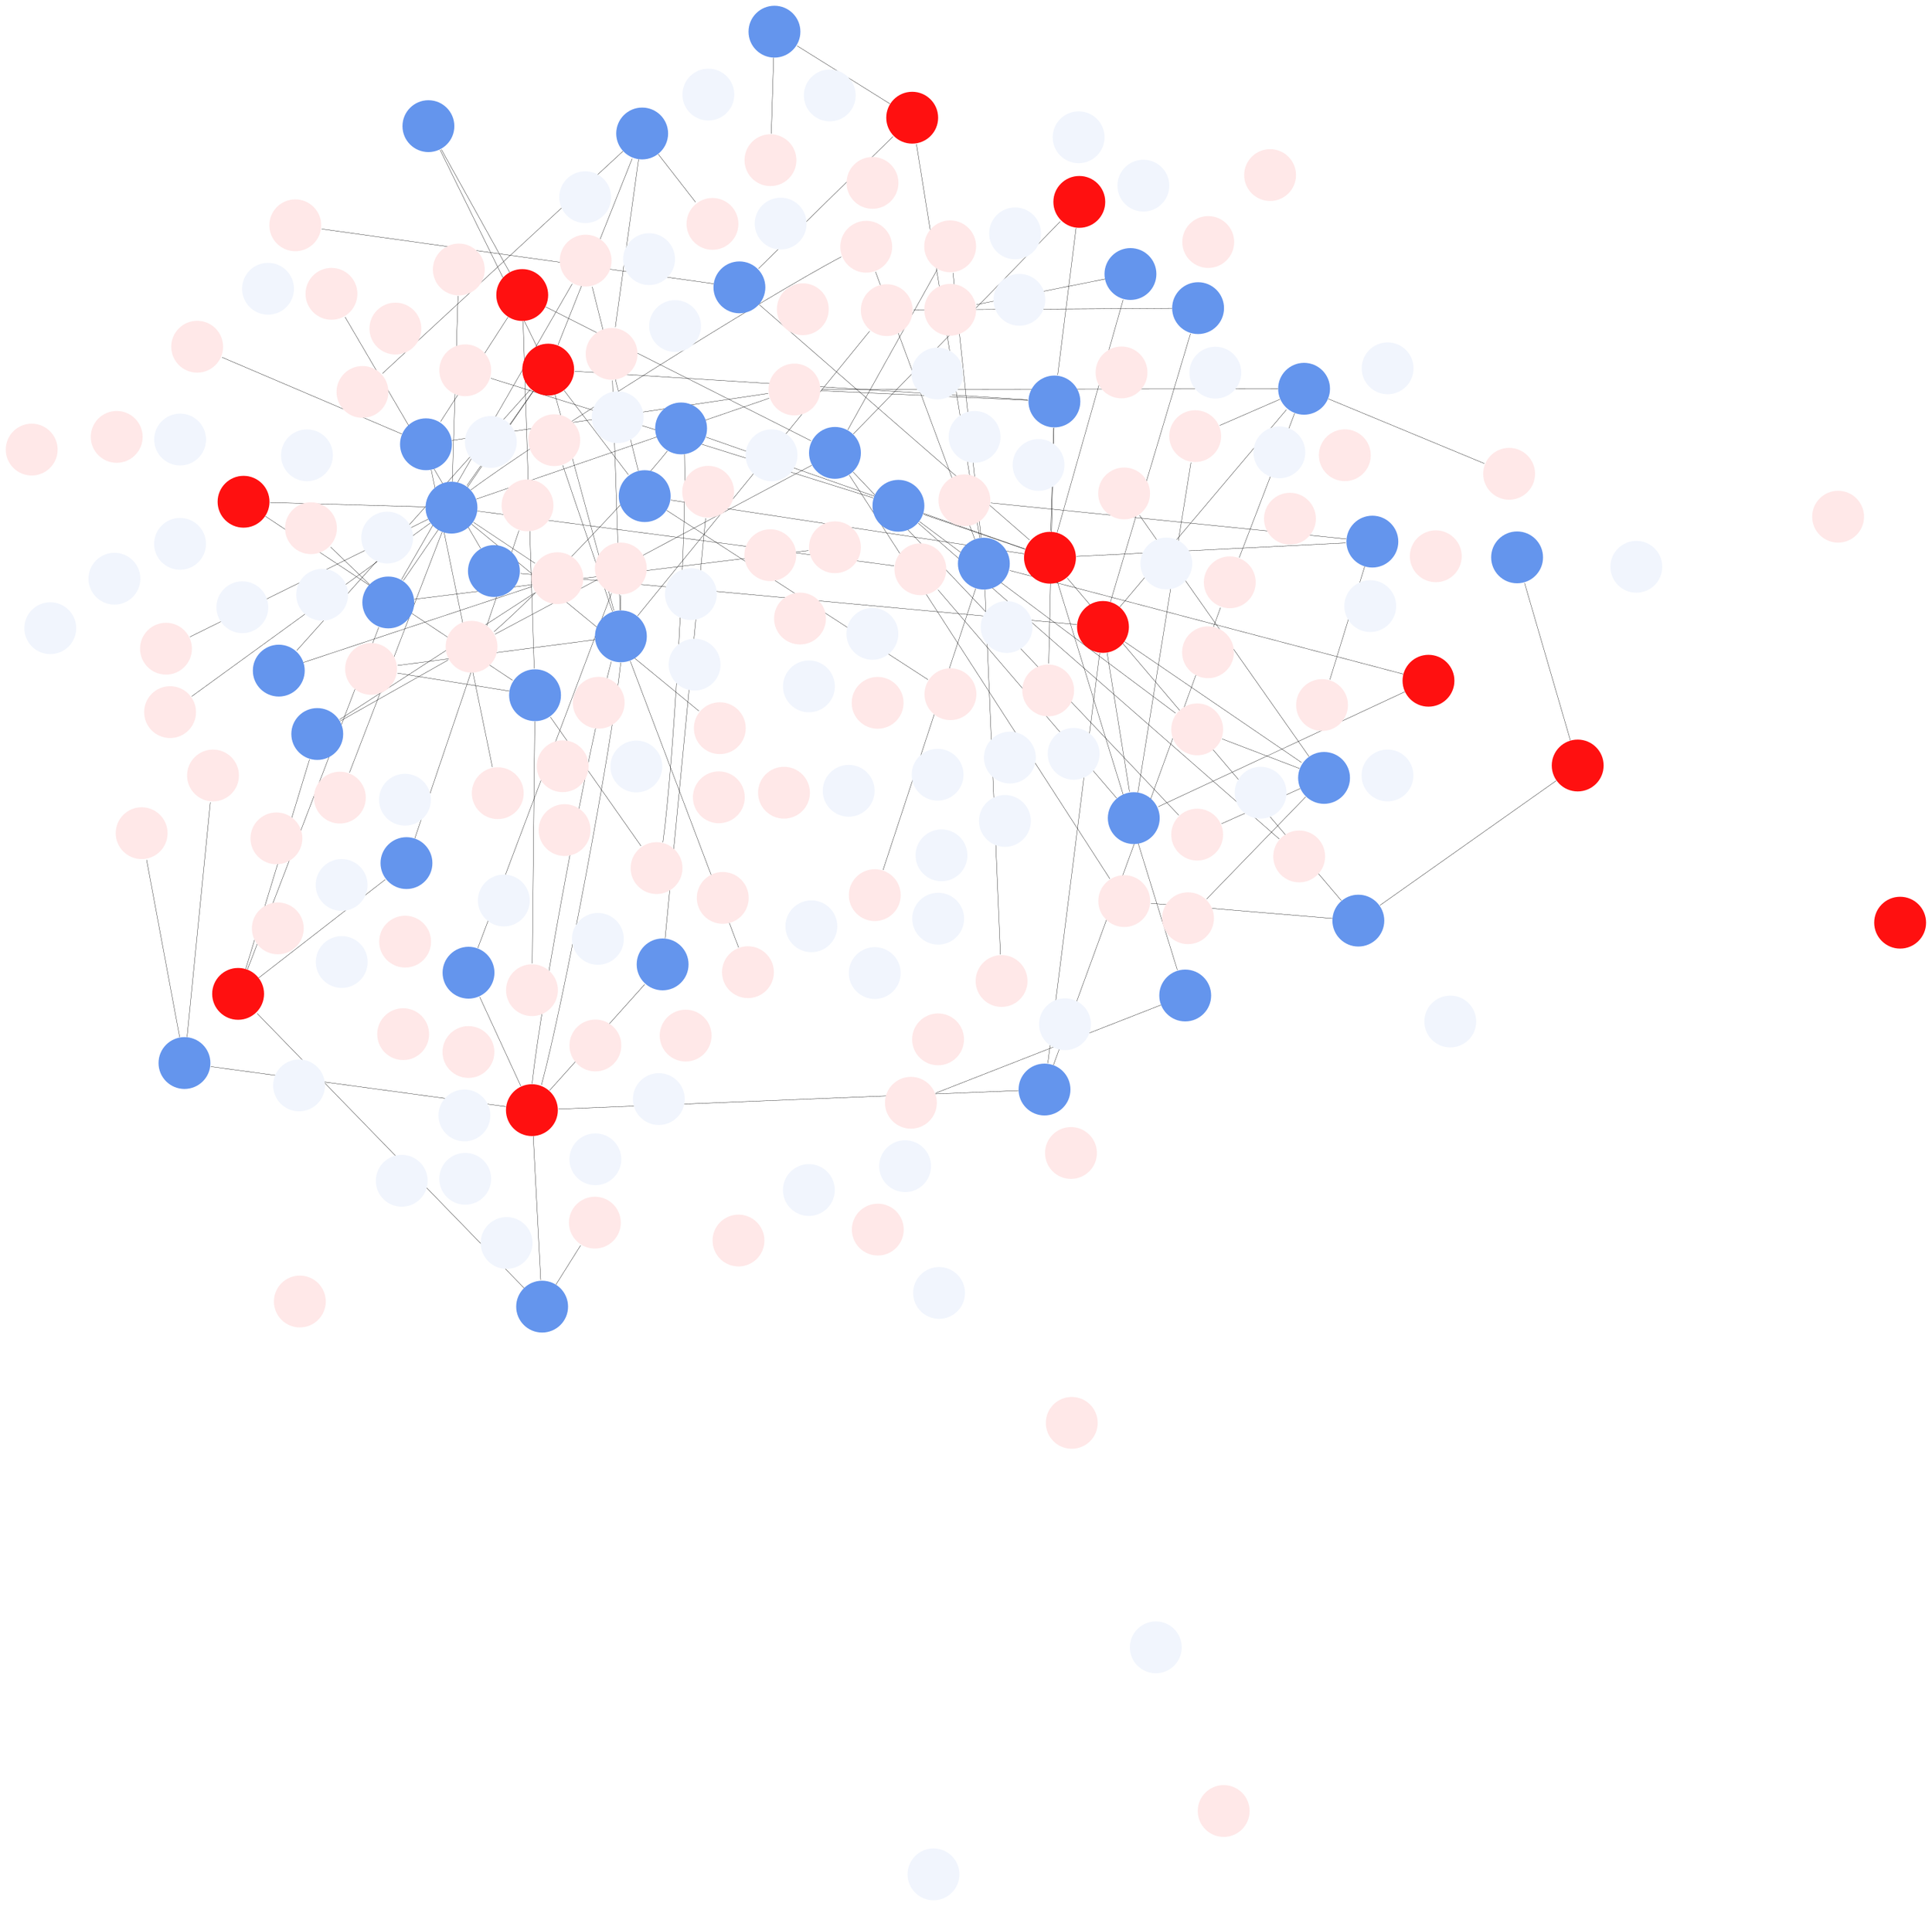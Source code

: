 digraph {
layout="sfdp";
overlap="false";
pack=true;
packmode="array_u";
outputorder="edgesfirst";
    1 [fillcolor="#ffe8e8",
                shape="circle",
                style = "filled",
                penwidth = 0,
                label=""];
    2 [fillcolor="#ffe8e8",
                shape="circle",
                style = "filled",
                penwidth = 0,
                label=""];
    3 [fillcolor="#ff1010",
                shape="circle",
                style = "filled",
                penwidth = 0,
                label=""];
    4 [fillcolor="#ffe8e8",
                shape="circle",
                style = "filled",
                penwidth = 0,
                label=""];
    5 [fillcolor="#ffe8e8",
                shape="circle",
                style = "filled",
                penwidth = 0,
                label=""];
    6 [fillcolor="#ffe8e8",
                shape="circle",
                style = "filled",
                penwidth = 0,
                label=""];
    7 [fillcolor="#ffe8e8",
                shape="circle",
                style = "filled",
                penwidth = 0,
                label=""];
    8 [fillcolor="#ffe8e8",
                shape="circle",
                style = "filled",
                penwidth = 0,
                label=""];
    9 [fillcolor="#ffe8e8",
                shape="circle",
                style = "filled",
                penwidth = 0,
                label=""];
    10 [fillcolor="#ffe8e8",
                shape="circle",
                style = "filled",
                penwidth = 0,
                label=""];
    11 [fillcolor="#ff1010",
                shape="circle",
                style = "filled",
                penwidth = 0,
                label=""];
    12 [fillcolor="#ffe8e8",
                shape="circle",
                style = "filled",
                penwidth = 0,
                label=""];
    13 [fillcolor="#ffe8e8",
                shape="circle",
                style = "filled",
                penwidth = 0,
                label=""];
    14 [fillcolor="#ffe8e8",
                shape="circle",
                style = "filled",
                penwidth = 0,
                label=""];
    15 [fillcolor="#ffe8e8",
                shape="circle",
                style = "filled",
                penwidth = 0,
                label=""];
    16 [fillcolor="#ffe8e8",
                shape="circle",
                style = "filled",
                penwidth = 0,
                label=""];
    17 [fillcolor="#ffe8e8",
                shape="circle",
                style = "filled",
                penwidth = 0,
                label=""];
    18 [fillcolor="#ffe8e8",
                shape="circle",
                style = "filled",
                penwidth = 0,
                label=""];
    19 [fillcolor="#ffe8e8",
                shape="circle",
                style = "filled",
                penwidth = 0,
                label=""];
    20 [fillcolor="#ffe8e8",
                shape="circle",
                style = "filled",
                penwidth = 0,
                label=""];
    21 [fillcolor="#ffe8e8",
                shape="circle",
                style = "filled",
                penwidth = 0,
                label=""];
    22 [fillcolor="#ffe8e8",
                shape="circle",
                style = "filled",
                penwidth = 0,
                label=""];
    23 [fillcolor="#ffe8e8",
                shape="circle",
                style = "filled",
                penwidth = 0,
                label=""];
    24 [fillcolor="#ffe8e8",
                shape="circle",
                style = "filled",
                penwidth = 0,
                label=""];
    25 [fillcolor="#ffe8e8",
                shape="circle",
                style = "filled",
                penwidth = 0,
                label=""];
    26 [fillcolor="#ffe8e8",
                shape="circle",
                style = "filled",
                penwidth = 0,
                label=""];
    27 [fillcolor="#ffe8e8",
                shape="circle",
                style = "filled",
                penwidth = 0,
                label=""];
    28 [fillcolor="#ffe8e8",
                shape="circle",
                style = "filled",
                penwidth = 0,
                label=""];
    29 [fillcolor="#ffe8e8",
                shape="circle",
                style = "filled",
                penwidth = 0,
                label=""];
    30 [fillcolor="#ffe8e8",
                shape="circle",
                style = "filled",
                penwidth = 0,
                label=""];
    31 [fillcolor="#ffe8e8",
                shape="circle",
                style = "filled",
                penwidth = 0,
                label=""];
    32 [fillcolor="#ff1010",
                shape="circle",
                style = "filled",
                penwidth = 0,
                label=""];
    33 [fillcolor="#ffe8e8",
                shape="circle",
                style = "filled",
                penwidth = 0,
                label=""];
    34 [fillcolor="#ffe8e8",
                shape="circle",
                style = "filled",
                penwidth = 0,
                label=""];
    35 [fillcolor="#ffe8e8",
                shape="circle",
                style = "filled",
                penwidth = 0,
                label=""];
    36 [fillcolor="#ffe8e8",
                shape="circle",
                style = "filled",
                penwidth = 0,
                label=""];
    37 [fillcolor="#ffe8e8",
                shape="circle",
                style = "filled",
                penwidth = 0,
                label=""];
    38 [fillcolor="#ffe8e8",
                shape="circle",
                style = "filled",
                penwidth = 0,
                label=""];
    39 [fillcolor="#ffe8e8",
                shape="circle",
                style = "filled",
                penwidth = 0,
                label=""];
    40 [fillcolor="#ffe8e8",
                shape="circle",
                style = "filled",
                penwidth = 0,
                label=""];
    41 [fillcolor="#ffe8e8",
                shape="circle",
                style = "filled",
                penwidth = 0,
                label=""];
    42 [fillcolor="#ffe8e8",
                shape="circle",
                style = "filled",
                penwidth = 0,
                label=""];
    43 [fillcolor="#ffe8e8",
                shape="circle",
                style = "filled",
                penwidth = 0,
                label=""];
    44 [fillcolor="#ffe8e8",
                shape="circle",
                style = "filled",
                penwidth = 0,
                label=""];
    45 [fillcolor="#ffe8e8",
                shape="circle",
                style = "filled",
                penwidth = 0,
                label=""];
    46 [fillcolor="#ffe8e8",
                shape="circle",
                style = "filled",
                penwidth = 0,
                label=""];
    47 [fillcolor="#ff1010",
                shape="circle",
                style = "filled",
                penwidth = 0,
                label=""];
    48 [fillcolor="#ffe8e8",
                shape="circle",
                style = "filled",
                penwidth = 0,
                label=""];
    49 [fillcolor="#ffe8e8",
                shape="circle",
                style = "filled",
                penwidth = 0,
                label=""];
    50 [fillcolor="#ffe8e8",
                shape="circle",
                style = "filled",
                penwidth = 0,
                label=""];
    51 [fillcolor="#ffe8e8",
                shape="circle",
                style = "filled",
                penwidth = 0,
                label=""];
    52 [fillcolor="#ffe8e8",
                shape="circle",
                style = "filled",
                penwidth = 0,
                label=""];
    53 [fillcolor="#ffe8e8",
                shape="circle",
                style = "filled",
                penwidth = 0,
                label=""];
    54 [fillcolor="#ffe8e8",
                shape="circle",
                style = "filled",
                penwidth = 0,
                label=""];
    55 [fillcolor="#ff1010",
                shape="circle",
                style = "filled",
                penwidth = 0,
                label=""];
    56 [fillcolor="#ffe8e8",
                shape="circle",
                style = "filled",
                penwidth = 0,
                label=""];
    57 [fillcolor="#ffe8e8",
                shape="circle",
                style = "filled",
                penwidth = 0,
                label=""];
    58 [fillcolor="#ff1010",
                shape="circle",
                style = "filled",
                penwidth = 0,
                label=""];
    59 [fillcolor="#ffe8e8",
                shape="circle",
                style = "filled",
                penwidth = 0,
                label=""];
    60 [fillcolor="#ffe8e8",
                shape="circle",
                style = "filled",
                penwidth = 0,
                label=""];
    61 [fillcolor="#ff1010",
                shape="circle",
                style = "filled",
                penwidth = 0,
                label=""];
    62 [fillcolor="#ffe8e8",
                shape="circle",
                style = "filled",
                penwidth = 0,
                label=""];
    63 [fillcolor="#ffe8e8",
                shape="circle",
                style = "filled",
                penwidth = 0,
                label=""];
    64 [fillcolor="#ffe8e8",
                shape="circle",
                style = "filled",
                penwidth = 0,
                label=""];
    65 [fillcolor="#ffe8e8",
                shape="circle",
                style = "filled",
                penwidth = 0,
                label=""];
    66 [fillcolor="#ffe8e8",
                shape="circle",
                style = "filled",
                penwidth = 0,
                label=""];
    67 [fillcolor="#ffe8e8",
                shape="circle",
                style = "filled",
                penwidth = 0,
                label=""];
    68 [fillcolor="#ffe8e8",
                shape="circle",
                style = "filled",
                penwidth = 0,
                label=""];
    69 [fillcolor="#ff1010",
                shape="circle",
                style = "filled",
                penwidth = 0,
                label=""];
    70 [fillcolor="#ffe8e8",
                shape="circle",
                style = "filled",
                penwidth = 0,
                label=""];
    71 [fillcolor="#ffe8e8",
                shape="circle",
                style = "filled",
                penwidth = 0,
                label=""];
    72 [fillcolor="#ffe8e8",
                shape="circle",
                style = "filled",
                penwidth = 0,
                label=""];
    73 [fillcolor="#ffe8e8",
                shape="circle",
                style = "filled",
                penwidth = 0,
                label=""];
    74 [fillcolor="#ffe8e8",
                shape="circle",
                style = "filled",
                penwidth = 0,
                label=""];
    75 [fillcolor="#ffe8e8",
                shape="circle",
                style = "filled",
                penwidth = 0,
                label=""];
    76 [fillcolor="#ffe8e8",
                shape="circle",
                style = "filled",
                penwidth = 0,
                label=""];
    77 [fillcolor="#ffe8e8",
                shape="circle",
                style = "filled",
                penwidth = 0,
                label=""];
    78 [fillcolor="#ffe8e8",
                shape="circle",
                style = "filled",
                penwidth = 0,
                label=""];
    79 [fillcolor="#ffe8e8",
                shape="circle",
                style = "filled",
                penwidth = 0,
                label=""];
    80 [fillcolor="#ffe8e8",
                shape="circle",
                style = "filled",
                penwidth = 0,
                label=""];
    81 [fillcolor="#ffe8e8",
                shape="circle",
                style = "filled",
                penwidth = 0,
                label=""];
    82 [fillcolor="#ff1010",
                shape="circle",
                style = "filled",
                penwidth = 0,
                label=""];
    83 [fillcolor="#ffe8e8",
                shape="circle",
                style = "filled",
                penwidth = 0,
                label=""];
    84 [fillcolor="#ff1010",
                shape="circle",
                style = "filled",
                penwidth = 0,
                label=""];
    85 [fillcolor="#ffe8e8",
                shape="circle",
                style = "filled",
                penwidth = 0,
                label=""];
    86 [fillcolor="#ffe8e8",
                shape="circle",
                style = "filled",
                penwidth = 0,
                label=""];
    87 [fillcolor="#ffe8e8",
                shape="circle",
                style = "filled",
                penwidth = 0,
                label=""];
    88 [fillcolor="#ffe8e8",
                shape="circle",
                style = "filled",
                penwidth = 0,
                label=""];
    89 [fillcolor="#ffe8e8",
                shape="circle",
                style = "filled",
                penwidth = 0,
                label=""];
    90 [fillcolor="#ff1010",
                shape="circle",
                style = "filled",
                penwidth = 0,
                label=""];
    91 [fillcolor="#ffe8e8",
                shape="circle",
                style = "filled",
                penwidth = 0,
                label=""];
    92 [fillcolor="#ffe8e8",
                shape="circle",
                style = "filled",
                penwidth = 0,
                label=""];
    93 [fillcolor="#ffe8e8",
                shape="circle",
                style = "filled",
                penwidth = 0,
                label=""];
    94 [fillcolor="#ff1010",
                shape="circle",
                style = "filled",
                penwidth = 0,
                label=""];
    95 [fillcolor="#ffe8e8",
                shape="circle",
                style = "filled",
                penwidth = 0,
                label=""];
    96 [fillcolor="#ffe8e8",
                shape="circle",
                style = "filled",
                penwidth = 0,
                label=""];
    97 [fillcolor="#ffe8e8",
                shape="circle",
                style = "filled",
                penwidth = 0,
                label=""];
    98 [fillcolor="#ffe8e8",
                shape="circle",
                style = "filled",
                penwidth = 0,
                label=""];
    99 [fillcolor="#ffe8e8",
                shape="circle",
                style = "filled",
                penwidth = 0,
                label=""];
    100 [fillcolor="#ffe8e8",
                shape="circle",
                style = "filled",
                penwidth = 0,
                label=""];
    101 [fillcolor="#f1f5fd",
                shape="circle",
                style = "filled",
                penwidth = 0,
                label=""];
    102 [fillcolor="#f1f5fd",
                shape="circle",
                style = "filled",
                penwidth = 0,
                label=""];
    103 [fillcolor="#f1f5fd",
                shape="circle",
                style = "filled",
                penwidth = 0,
                label=""];
    104 [fillcolor="#f1f5fd",
                shape="circle",
                style = "filled",
                penwidth = 0,
                label=""];
    105 [fillcolor="#6495ed",
                shape="circle",
                style = "filled",
                penwidth = 0,
                label=""];
    106 [fillcolor="#f1f5fd",
                shape="circle",
                style = "filled",
                penwidth = 0,
                label=""];
    107 [fillcolor="#f1f5fd",
                shape="circle",
                style = "filled",
                penwidth = 0,
                label=""];
    108 [fillcolor="#6495ed",
                shape="circle",
                style = "filled",
                penwidth = 0,
                label=""];
    109 [fillcolor="#f1f5fd",
                shape="circle",
                style = "filled",
                penwidth = 0,
                label=""];
    110 [fillcolor="#f1f5fd",
                shape="circle",
                style = "filled",
                penwidth = 0,
                label=""];
    111 [fillcolor="#6495ed",
                shape="circle",
                style = "filled",
                penwidth = 0,
                label=""];
    112 [fillcolor="#6495ed",
                shape="circle",
                style = "filled",
                penwidth = 0,
                label=""];
    113 [fillcolor="#f1f5fd",
                shape="circle",
                style = "filled",
                penwidth = 0,
                label=""];
    114 [fillcolor="#f1f5fd",
                shape="circle",
                style = "filled",
                penwidth = 0,
                label=""];
    115 [fillcolor="#f1f5fd",
                shape="circle",
                style = "filled",
                penwidth = 0,
                label=""];
    116 [fillcolor="#f1f5fd",
                shape="circle",
                style = "filled",
                penwidth = 0,
                label=""];
    117 [fillcolor="#f1f5fd",
                shape="circle",
                style = "filled",
                penwidth = 0,
                label=""];
    118 [fillcolor="#6495ed",
                shape="circle",
                style = "filled",
                penwidth = 0,
                label=""];
    119 [fillcolor="#f1f5fd",
                shape="circle",
                style = "filled",
                penwidth = 0,
                label=""];
    120 [fillcolor="#f1f5fd",
                shape="circle",
                style = "filled",
                penwidth = 0,
                label=""];
    121 [fillcolor="#f1f5fd",
                shape="circle",
                style = "filled",
                penwidth = 0,
                label=""];
    122 [fillcolor="#6495ed",
                shape="circle",
                style = "filled",
                penwidth = 0,
                label=""];
    123 [fillcolor="#f1f5fd",
                shape="circle",
                style = "filled",
                penwidth = 0,
                label=""];
    124 [fillcolor="#6495ed",
                shape="circle",
                style = "filled",
                penwidth = 0,
                label=""];
    125 [fillcolor="#f1f5fd",
                shape="circle",
                style = "filled",
                penwidth = 0,
                label=""];
    126 [fillcolor="#f1f5fd",
                shape="circle",
                style = "filled",
                penwidth = 0,
                label=""];
    127 [fillcolor="#f1f5fd",
                shape="circle",
                style = "filled",
                penwidth = 0,
                label=""];
    128 [fillcolor="#f1f5fd",
                shape="circle",
                style = "filled",
                penwidth = 0,
                label=""];
    129 [fillcolor="#6495ed",
                shape="circle",
                style = "filled",
                penwidth = 0,
                label=""];
    130 [fillcolor="#6495ed",
                shape="circle",
                style = "filled",
                penwidth = 0,
                label=""];
    131 [fillcolor="#6495ed",
                shape="circle",
                style = "filled",
                penwidth = 0,
                label=""];
    132 [fillcolor="#f1f5fd",
                shape="circle",
                style = "filled",
                penwidth = 0,
                label=""];
    133 [fillcolor="#f1f5fd",
                shape="circle",
                style = "filled",
                penwidth = 0,
                label=""];
    134 [fillcolor="#f1f5fd",
                shape="circle",
                style = "filled",
                penwidth = 0,
                label=""];
    135 [fillcolor="#f1f5fd",
                shape="circle",
                style = "filled",
                penwidth = 0,
                label=""];
    136 [fillcolor="#f1f5fd",
                shape="circle",
                style = "filled",
                penwidth = 0,
                label=""];
    137 [fillcolor="#f1f5fd",
                shape="circle",
                style = "filled",
                penwidth = 0,
                label=""];
    138 [fillcolor="#f1f5fd",
                shape="circle",
                style = "filled",
                penwidth = 0,
                label=""];
    139 [fillcolor="#f1f5fd",
                shape="circle",
                style = "filled",
                penwidth = 0,
                label=""];
    140 [fillcolor="#f1f5fd",
                shape="circle",
                style = "filled",
                penwidth = 0,
                label=""];
    141 [fillcolor="#6495ed",
                shape="circle",
                style = "filled",
                penwidth = 0,
                label=""];
    142 [fillcolor="#f1f5fd",
                shape="circle",
                style = "filled",
                penwidth = 0,
                label=""];
    143 [fillcolor="#f1f5fd",
                shape="circle",
                style = "filled",
                penwidth = 0,
                label=""];
    144 [fillcolor="#6495ed",
                shape="circle",
                style = "filled",
                penwidth = 0,
                label=""];
    145 [fillcolor="#6495ed",
                shape="circle",
                style = "filled",
                penwidth = 0,
                label=""];
    146 [fillcolor="#f1f5fd",
                shape="circle",
                style = "filled",
                penwidth = 0,
                label=""];
    147 [fillcolor="#6495ed",
                shape="circle",
                style = "filled",
                penwidth = 0,
                label=""];
    148 [fillcolor="#f1f5fd",
                shape="circle",
                style = "filled",
                penwidth = 0,
                label=""];
    149 [fillcolor="#f1f5fd",
                shape="circle",
                style = "filled",
                penwidth = 0,
                label=""];
    150 [fillcolor="#f1f5fd",
                shape="circle",
                style = "filled",
                penwidth = 0,
                label=""];
    151 [fillcolor="#f1f5fd",
                shape="circle",
                style = "filled",
                penwidth = 0,
                label=""];
    152 [fillcolor="#f1f5fd",
                shape="circle",
                style = "filled",
                penwidth = 0,
                label=""];
    153 [fillcolor="#f1f5fd",
                shape="circle",
                style = "filled",
                penwidth = 0,
                label=""];
    154 [fillcolor="#6495ed",
                shape="circle",
                style = "filled",
                penwidth = 0,
                label=""];
    155 [fillcolor="#f1f5fd",
                shape="circle",
                style = "filled",
                penwidth = 0,
                label=""];
    156 [fillcolor="#6495ed",
                shape="circle",
                style = "filled",
                penwidth = 0,
                label=""];
    157 [fillcolor="#6495ed",
                shape="circle",
                style = "filled",
                penwidth = 0,
                label=""];
    158 [fillcolor="#6495ed",
                shape="circle",
                style = "filled",
                penwidth = 0,
                label=""];
    159 [fillcolor="#f1f5fd",
                shape="circle",
                style = "filled",
                penwidth = 0,
                label=""];
    160 [fillcolor="#f1f5fd",
                shape="circle",
                style = "filled",
                penwidth = 0,
                label=""];
    161 [fillcolor="#6495ed",
                shape="circle",
                style = "filled",
                penwidth = 0,
                label=""];
    162 [fillcolor="#f1f5fd",
                shape="circle",
                style = "filled",
                penwidth = 0,
                label=""];
    163 [fillcolor="#f1f5fd",
                shape="circle",
                style = "filled",
                penwidth = 0,
                label=""];
    164 [fillcolor="#6495ed",
                shape="circle",
                style = "filled",
                penwidth = 0,
                label=""];
    165 [fillcolor="#6495ed",
                shape="circle",
                style = "filled",
                penwidth = 0,
                label=""];
    166 [fillcolor="#6495ed",
                shape="circle",
                style = "filled",
                penwidth = 0,
                label=""];
    167 [fillcolor="#6495ed",
                shape="circle",
                style = "filled",
                penwidth = 0,
                label=""];
    168 [fillcolor="#6495ed",
                shape="circle",
                style = "filled",
                penwidth = 0,
                label=""];
    169 [fillcolor="#6495ed",
                shape="circle",
                style = "filled",
                penwidth = 0,
                label=""];
    170 [fillcolor="#6495ed",
                shape="circle",
                style = "filled",
                penwidth = 0,
                label=""];
    171 [fillcolor="#f1f5fd",
                shape="circle",
                style = "filled",
                penwidth = 0,
                label=""];
    172 [fillcolor="#6495ed",
                shape="circle",
                style = "filled",
                penwidth = 0,
                label=""];
    173 [fillcolor="#f1f5fd",
                shape="circle",
                style = "filled",
                penwidth = 0,
                label=""];
    174 [fillcolor="#f1f5fd",
                shape="circle",
                style = "filled",
                penwidth = 0,
                label=""];
    175 [fillcolor="#6495ed",
                shape="circle",
                style = "filled",
                penwidth = 0,
                label=""];
    176 [fillcolor="#6495ed",
                shape="circle",
                style = "filled",
                penwidth = 0,
                label=""];
    177 [fillcolor="#6495ed",
                shape="circle",
                style = "filled",
                penwidth = 0,
                label=""];
    178 [fillcolor="#f1f5fd",
                shape="circle",
                style = "filled",
                penwidth = 0,
                label=""];
    179 [fillcolor="#f1f5fd",
                shape="circle",
                style = "filled",
                penwidth = 0,
                label=""];
    180 [fillcolor="#6495ed",
                shape="circle",
                style = "filled",
                penwidth = 0,
                label=""];
    181 [fillcolor="#f1f5fd",
                shape="circle",
                style = "filled",
                penwidth = 0,
                label=""];
    182 [fillcolor="#f1f5fd",
                shape="circle",
                style = "filled",
                penwidth = 0,
                label=""];
    183 [fillcolor="#f1f5fd",
                shape="circle",
                style = "filled",
                penwidth = 0,
                label=""];
    184 [fillcolor="#f1f5fd",
                shape="circle",
                style = "filled",
                penwidth = 0,
                label=""];
    185 [fillcolor="#f1f5fd",
                shape="circle",
                style = "filled",
                penwidth = 0,
                label=""];
    186 [fillcolor="#f1f5fd",
                shape="circle",
                style = "filled",
                penwidth = 0,
                label=""];
    187 [fillcolor="#f1f5fd",
                shape="circle",
                style = "filled",
                penwidth = 0,
                label=""];
    188 [fillcolor="#f1f5fd",
                shape="circle",
                style = "filled",
                penwidth = 0,
                label=""];
    189 [fillcolor="#f1f5fd",
                shape="circle",
                style = "filled",
                penwidth = 0,
                label=""];
    190 [fillcolor="#f1f5fd",
                shape="circle",
                style = "filled",
                penwidth = 0,
                label=""];
    191 [fillcolor="#f1f5fd",
                shape="circle",
                style = "filled",
                penwidth = 0,
                label=""];
    192 [fillcolor="#f1f5fd",
                shape="circle",
                style = "filled",
                penwidth = 0,
                label=""];
    193 [fillcolor="#f1f5fd",
                shape="circle",
                style = "filled",
                penwidth = 0,
                label=""];
    194 [fillcolor="#f1f5fd",
                shape="circle",
                style = "filled",
                penwidth = 0,
                label=""];
    195 [fillcolor="#6495ed",
                shape="circle",
                style = "filled",
                penwidth = 0,
                label=""];
    196 [fillcolor="#f1f5fd",
                shape="circle",
                style = "filled",
                penwidth = 0,
                label=""];
    197 [fillcolor="#f1f5fd",
                shape="circle",
                style = "filled",
                penwidth = 0,
                label=""];
    198 [fillcolor="#f1f5fd",
                shape="circle",
                style = "filled",
                penwidth = 0,
                label=""];
    199 [fillcolor="#f1f5fd",
                shape="circle",
                style = "filled",
                penwidth = 0,
                label=""];
    200 [fillcolor="#6495ed",
                shape="circle",
                style = "filled",
                penwidth = 0,
                label=""];
    1 -> 113 [penwidth = 0, arrowsize=0];
    1 -> 115 [penwidth = 0, arrowsize=0];
    1 -> 117 [penwidth = 0, arrowsize=0];
    1 -> 150 [penwidth = 0, arrowsize=0];
    2 -> 198 [penwidth = 0, arrowsize=0];
    3 -> 108 [penwidth = 0.2, arrowsize=0];
    3 -> 111 [penwidth = 0.2, arrowsize=0];
    3 -> 165 [penwidth = 0.2, arrowsize=0];
    3 -> 168 [penwidth = 0.2, arrowsize=0];
    3 -> 176 [penwidth = 0.2, arrowsize=0];
    3 -> 177 [penwidth = 0.2, arrowsize=0];
    4 -> 117 [penwidth = 0, arrowsize=0];
    4 -> 143 [penwidth = 0, arrowsize=0];
    4 -> 158 [penwidth = 0, arrowsize=0];
    4 -> 194 [penwidth = 0, arrowsize=0];
    5 -> 127 [penwidth = 0, arrowsize=0];
    5 -> 148 [penwidth = 0, arrowsize=0];
    5 -> 153 [penwidth = 0, arrowsize=0];
    6 -> 138 [penwidth = 0, arrowsize=0];
    7 -> 112 [penwidth = 0, arrowsize=0];
    7 -> 113 [penwidth = 0, arrowsize=0];
    7 -> 130 [penwidth = 0, arrowsize=0];
    8 -> 117 [penwidth = 0, arrowsize=0];
    8 -> 164 [penwidth = 0, arrowsize=0];
    9 -> 111 [penwidth = 0, arrowsize=0];
    9 -> 175 [penwidth = 0, arrowsize=0];
    9 -> 182 [penwidth = 0, arrowsize=0];
    10 -> 118 [penwidth = 0, arrowsize=0];
    10 -> 120 [penwidth = 0, arrowsize=0];
    10 -> 143 [penwidth = 0, arrowsize=0];
    10 -> 165 [penwidth = 0, arrowsize=0];
    10 -> 187 [penwidth = 0, arrowsize=0];
    11 -> 105 [penwidth = 0.2, arrowsize=0];
    11 -> 124 [penwidth = 0.2, arrowsize=0];
    11 -> 130 [penwidth = 0.2, arrowsize=0];
    11 -> 157 [penwidth = 0.2, arrowsize=0];
    11 -> 161 [penwidth = 0.2, arrowsize=0];
    11 -> 167 [penwidth = 0.2, arrowsize=0];
    11 -> 170 [penwidth = 0.2, arrowsize=0];
    11 -> 195 [penwidth = 0.2, arrowsize=0];
    15 -> 165 [penwidth = 0, arrowsize=0];
    17 -> 142 [penwidth = 0, arrowsize=0];
    19 -> 116 [penwidth = 0, arrowsize=0];
    19 -> 180 [penwidth = 0, arrowsize=0];
    20 -> 128 [penwidth = 0, arrowsize=0];
    20 -> 160 [penwidth = 0, arrowsize=0];
    20 -> 180 [penwidth = 0, arrowsize=0];
    21 -> 117 [penwidth = 0, arrowsize=0];
    22 -> 117 [penwidth = 0, arrowsize=0];
    22 -> 148 [penwidth = 0, arrowsize=0];
    23 -> 143 [penwidth = 0, arrowsize=0];
    23 -> 150 [penwidth = 0, arrowsize=0];
    24 -> 126 [penwidth = 0, arrowsize=0];
    24 -> 127 [penwidth = 0, arrowsize=0];
    25 -> 130 [penwidth = 0, arrowsize=0];
    25 -> 184 [penwidth = 0, arrowsize=0];
    25 -> 187 [penwidth = 0, arrowsize=0];
    26 -> 113 [penwidth = 0, arrowsize=0];
    26 -> 173 [penwidth = 0, arrowsize=0];
    27 -> 150 [penwidth = 0, arrowsize=0];
    29 -> 118 [penwidth = 0, arrowsize=0];
    29 -> 125 [penwidth = 0, arrowsize=0];
    29 -> 149 [penwidth = 0, arrowsize=0];
    29 -> 179 [penwidth = 0, arrowsize=0];
    29 -> 188 [penwidth = 0, arrowsize=0];
    29 -> 190 [penwidth = 0, arrowsize=0];
    29 -> 193 [penwidth = 0, arrowsize=0];
    30 -> 133 [penwidth = 0, arrowsize=0];
    30 -> 136 [penwidth = 0, arrowsize=0];
    30 -> 173 [penwidth = 0, arrowsize=0];
    31 -> 104 [penwidth = 0, arrowsize=0];
    31 -> 106 [penwidth = 0, arrowsize=0];
    31 -> 109 [penwidth = 0, arrowsize=0];
    31 -> 149 [penwidth = 0, arrowsize=0];
    31 -> 160 [penwidth = 0, arrowsize=0];
    31 -> 179 [penwidth = 0, arrowsize=0];
    31 -> 190 [penwidth = 0, arrowsize=0];
    32 -> 111 [penwidth = 0.2, arrowsize=0];
    32 -> 158 [penwidth = 0.2, arrowsize=0];
    33 -> 105 [penwidth = 0, arrowsize=0];
    33 -> 157 [penwidth = 0, arrowsize=0];
    33 -> 186 [penwidth = 0, arrowsize=0];
    34 -> 102 [penwidth = 0, arrowsize=0];
    34 -> 142 [penwidth = 0, arrowsize=0];
    34 -> 152 [penwidth = 0, arrowsize=0];
    35 -> 103 [penwidth = 0, arrowsize=0];
    35 -> 147 [penwidth = 0, arrowsize=0];
    37 -> 143 [penwidth = 0, arrowsize=0];
    37 -> 193 [penwidth = 0, arrowsize=0];
    38 -> 104 [penwidth = 0, arrowsize=0];
    38 -> 145 [penwidth = 0, arrowsize=0];
    38 -> 167 [penwidth = 0, arrowsize=0];
    41 -> 112 [penwidth = 0, arrowsize=0];
    41 -> 129 [penwidth = 0, arrowsize=0];
    41 -> 163 [penwidth = 0, arrowsize=0];
    41 -> 179 [penwidth = 0, arrowsize=0];
    41 -> 180 [penwidth = 0, arrowsize=0];
    42 -> 102 [penwidth = 0, arrowsize=0];
    43 -> 123 [penwidth = 0, arrowsize=0];
    43 -> 130 [penwidth = 0, arrowsize=0];
    43 -> 135 [penwidth = 0, arrowsize=0];
    43 -> 160 [penwidth = 0, arrowsize=0];
    45 -> 112 [penwidth = 0, arrowsize=0];
    45 -> 128 [penwidth = 0, arrowsize=0];
    45 -> 141 [penwidth = 0, arrowsize=0];
    45 -> 153 [penwidth = 0, arrowsize=0];
    45 -> 157 [penwidth = 0, arrowsize=0];
    46 -> 102 [penwidth = 0, arrowsize=0];
    46 -> 103 [penwidth = 0, arrowsize=0];
    46 -> 140 [penwidth = 0, arrowsize=0];
    46 -> 148 [penwidth = 0, arrowsize=0];
    46 -> 156 [penwidth = 0, arrowsize=0];
    46 -> 176 [penwidth = 0, arrowsize=0];
    47 -> 164 [penwidth = 0.2, arrowsize=0];
    47 -> 166 [penwidth = 0.2, arrowsize=0];
    48 -> 104 [penwidth = 0, arrowsize=0];
    48 -> 120 [penwidth = 0, arrowsize=0];
    48 -> 131 [penwidth = 0, arrowsize=0];
    49 -> 169 [penwidth = 0, arrowsize=0];
    50 -> 113 [penwidth = 0, arrowsize=0];
    50 -> 114 [penwidth = 0, arrowsize=0];
    50 -> 120 [penwidth = 0, arrowsize=0];
    50 -> 128 [penwidth = 0, arrowsize=0];
    50 -> 130 [penwidth = 0, arrowsize=0];
    50 -> 140 [penwidth = 0, arrowsize=0];
    50 -> 143 [penwidth = 0, arrowsize=0];
    50 -> 200 [penwidth = 0, arrowsize=0];
    51 -> 127 [penwidth = 0, arrowsize=0];
    51 -> 176 [penwidth = 0, arrowsize=0];
    51 -> 182 [penwidth = 0, arrowsize=0];
    52 -> 118 [penwidth = 0, arrowsize=0];
    53 -> 111 [penwidth = 0, arrowsize=0];
    53 -> 145 [penwidth = 0, arrowsize=0];
    54 -> 164 [penwidth = 0, arrowsize=0];
    55 -> 145 [penwidth = 0.2, arrowsize=0];
    56 -> 105 [penwidth = 0, arrowsize=0];
    56 -> 148 [penwidth = 0, arrowsize=0];
    56 -> 188 [penwidth = 0, arrowsize=0];
    57 -> 123 [penwidth = 0, arrowsize=0];
    57 -> 196 [penwidth = 0, arrowsize=0];
    58 -> 118 [penwidth = 0.2, arrowsize=0];
    58 -> 122 [penwidth = 0.2, arrowsize=0];
    58 -> 130 [penwidth = 0.2, arrowsize=0];
    58 -> 131 [penwidth = 0.2, arrowsize=0];
    58 -> 144 [penwidth = 0.2, arrowsize=0];
    58 -> 154 [penwidth = 0.2, arrowsize=0];
    59 -> 107 [penwidth = 0, arrowsize=0];
    59 -> 109 [penwidth = 0, arrowsize=0];
    59 -> 125 [penwidth = 0, arrowsize=0];
    59 -> 132 [penwidth = 0, arrowsize=0];
    59 -> 144 [penwidth = 0, arrowsize=0];
    59 -> 184 [penwidth = 0, arrowsize=0];
    60 -> 105 [penwidth = 0, arrowsize=0];
    60 -> 137 [penwidth = 0, arrowsize=0];
    60 -> 149 [penwidth = 0, arrowsize=0];
    61 -> 141 [penwidth = 0.2, arrowsize=0];
    61 -> 145 [penwidth = 0.2, arrowsize=0];
    61 -> 161 [penwidth = 0.2, arrowsize=0];
    61 -> 169 [penwidth = 0.2, arrowsize=0];
    62 -> 129 [penwidth = 0, arrowsize=0];
    62 -> 195 [penwidth = 0, arrowsize=0];
    63 -> 140 [penwidth = 0, arrowsize=0];
    63 -> 196 [penwidth = 0, arrowsize=0];
    64 -> 113 [penwidth = 0, arrowsize=0];
    64 -> 162 [penwidth = 0, arrowsize=0];
    64 -> 192 [penwidth = 0, arrowsize=0];
    66 -> 109 [penwidth = 0, arrowsize=0];
    66 -> 143 [penwidth = 0, arrowsize=0];
    66 -> 147 [penwidth = 0, arrowsize=0];
    67 -> 113 [penwidth = 0, arrowsize=0];
    67 -> 135 [penwidth = 0, arrowsize=0];
    67 -> 141 [penwidth = 0, arrowsize=0];
    67 -> 158 [penwidth = 0, arrowsize=0];
    68 -> 118 [penwidth = 0, arrowsize=0];
    68 -> 143 [penwidth = 0, arrowsize=0];
    68 -> 182 [penwidth = 0, arrowsize=0];
    68 -> 193 [penwidth = 0, arrowsize=0];
    69 -> 129 [penwidth = 0.2, arrowsize=0];
    69 -> 147 [penwidth = 0.2, arrowsize=0];
    69 -> 167 [penwidth = 0.2, arrowsize=0];
    69 -> 172 [penwidth = 0.2, arrowsize=0];
    69 -> 175 [penwidth = 0.2, arrowsize=0];
    70 -> 164 [penwidth = 0, arrowsize=0];
    71 -> 102 [penwidth = 0, arrowsize=0];
    71 -> 117 [penwidth = 0, arrowsize=0];
    71 -> 171 [penwidth = 0, arrowsize=0];
    71 -> 194 [penwidth = 0, arrowsize=0];
    72 -> 112 [penwidth = 0, arrowsize=0];
    72 -> 149 [penwidth = 0, arrowsize=0];
    72 -> 166 [penwidth = 0, arrowsize=0];
    73 -> 148 [penwidth = 0, arrowsize=0];
    74 -> 147 [penwidth = 0, arrowsize=0];
    74 -> 180 [penwidth = 0, arrowsize=0];
    74 -> 182 [penwidth = 0, arrowsize=0];
    74 -> 195 [penwidth = 0, arrowsize=0];
    75 -> 112 [penwidth = 0, arrowsize=0];
    75 -> 118 [penwidth = 0, arrowsize=0];
    76 -> 121 [penwidth = 0, arrowsize=0];
    76 -> 176 [penwidth = 0, arrowsize=0];
    77 -> 103 [penwidth = 0, arrowsize=0];
    77 -> 176 [penwidth = 0, arrowsize=0];
    79 -> 118 [penwidth = 0, arrowsize=0];
    79 -> 121 [penwidth = 0, arrowsize=0];
    79 -> 129 [penwidth = 0, arrowsize=0];
    80 -> 170 [penwidth = 0, arrowsize=0];
    81 -> 119 [penwidth = 0, arrowsize=0];
    81 -> 152 [penwidth = 0, arrowsize=0];
    82 -> 170 [penwidth = 0.2, arrowsize=0];
    83 -> 123 [penwidth = 0, arrowsize=0];
    85 -> 134 [penwidth = 0, arrowsize=0];
    85 -> 143 [penwidth = 0, arrowsize=0];
    85 -> 187 [penwidth = 0, arrowsize=0];
    85 -> 190 [penwidth = 0, arrowsize=0];
    86 -> 112 [penwidth = 0, arrowsize=0];
    86 -> 117 [penwidth = 0, arrowsize=0];
    87 -> 108 [penwidth = 0, arrowsize=0];
    87 -> 117 [penwidth = 0, arrowsize=0];
    87 -> 149 [penwidth = 0, arrowsize=0];
    87 -> 154 [penwidth = 0, arrowsize=0];
    87 -> 160 [penwidth = 0, arrowsize=0];
    87 -> 171 [penwidth = 0, arrowsize=0];
    87 -> 190 [penwidth = 0, arrowsize=0];
    88 -> 121 [penwidth = 0, arrowsize=0];
    88 -> 132 [penwidth = 0, arrowsize=0];
    88 -> 134 [penwidth = 0, arrowsize=0];
    88 -> 147 [penwidth = 0, arrowsize=0];
    88 -> 169 [penwidth = 0, arrowsize=0];
    88 -> 181 [penwidth = 0, arrowsize=0];
    89 -> 129 [penwidth = 0, arrowsize=0];
    89 -> 187 [penwidth = 0, arrowsize=0];
    89 -> 200 [penwidth = 0, arrowsize=0];
    90 -> 124 [penwidth = 0.2, arrowsize=0];
    90 -> 180 [penwidth = 0.2, arrowsize=0];
    90 -> 200 [penwidth = 0.2, arrowsize=0];
    91 -> 102 [penwidth = 0, arrowsize=0];
    91 -> 170 [penwidth = 0, arrowsize=0];
    92 -> 118 [penwidth = 0, arrowsize=0];
    92 -> 122 [penwidth = 0, arrowsize=0];
    92 -> 131 [penwidth = 0, arrowsize=0];
    92 -> 157 [penwidth = 0, arrowsize=0];
    93 -> 170 [penwidth = 0, arrowsize=0];
    94 -> 112 [penwidth = 0.2, arrowsize=0];
    94 -> 156 [penwidth = 0.2, arrowsize=0];
    95 -> 176 [penwidth = 0, arrowsize=0];
    95 -> 185 [penwidth = 0, arrowsize=0];
    95 -> 190 [penwidth = 0, arrowsize=0];
    96 -> 185 [penwidth = 0, arrowsize=0];
    96 -> 188 [penwidth = 0, arrowsize=0];
    97 -> 162 [penwidth = 0, arrowsize=0];
    98 -> 152 [penwidth = 0, arrowsize=0];
    98 -> 186 [penwidth = 0, arrowsize=0];
    98 -> 193 [penwidth = 0, arrowsize=0];
    98 -> 194 [penwidth = 0, arrowsize=0];
    100 -> 127 [penwidth = 0, arrowsize=0];
    100 -> 129 [penwidth = 0, arrowsize=0];
    100 -> 180 [penwidth = 0, arrowsize=0];
    101 -> 1 [penwidth = 0, arrowsize=0];
    101 -> 26 [penwidth = 0, arrowsize=0];
    101 -> 66 [penwidth = 0, arrowsize=0];
    101 -> 83 [penwidth = 0, arrowsize=0];
    103 -> 12 [penwidth = 0, arrowsize=0];
    103 -> 17 [penwidth = 0, arrowsize=0];
    103 -> 23 [penwidth = 0, arrowsize=0];
    103 -> 60 [penwidth = 0, arrowsize=0];
    103 -> 76 [penwidth = 0, arrowsize=0];
    103 -> 99 [penwidth = 0, arrowsize=0];
    104 -> 9 [penwidth = 0, arrowsize=0];
    104 -> 37 [penwidth = 0, arrowsize=0];
    104 -> 51 [penwidth = 0, arrowsize=0];
    104 -> 80 [penwidth = 0, arrowsize=0];
    105 -> 5 [penwidth = 0.2, arrowsize=0];
    105 -> 16 [penwidth = 0.2, arrowsize=0];
    105 -> 18 [penwidth = 0.2, arrowsize=0];
    105 -> 33 [penwidth = 0.2, arrowsize=0];
    105 -> 42 [penwidth = 0.2, arrowsize=0];
    105 -> 45 [penwidth = 0.2, arrowsize=0];
    105 -> 55 [penwidth = 0.2, arrowsize=0];
    105 -> 74 [penwidth = 0.2, arrowsize=0];
    105 -> 78 [penwidth = 0.2, arrowsize=0];
    105 -> 99 [penwidth = 0.2, arrowsize=0];
    106 -> 33 [penwidth = 0, arrowsize=0];
    106 -> 50 [penwidth = 0, arrowsize=0];
    106 -> 64 [penwidth = 0, arrowsize=0];
    107 -> 8 [penwidth = 0, arrowsize=0];
    107 -> 30 [penwidth = 0, arrowsize=0];
    107 -> 72 [penwidth = 0, arrowsize=0];
    107 -> 95 [penwidth = 0, arrowsize=0];
    107 -> 97 [penwidth = 0, arrowsize=0];
    108 -> 4 [penwidth = 0.2, arrowsize=0];
    108 -> 6 [penwidth = 0.2, arrowsize=0];
    108 -> 42 [penwidth = 0.2, arrowsize=0];
    108 -> 81 [penwidth = 0.2, arrowsize=0];
    109 -> 35 [penwidth = 0, arrowsize=0];
    109 -> 100 [penwidth = 0, arrowsize=0];
    110 -> 7 [penwidth = 0, arrowsize=0];
    110 -> 34 [penwidth = 0, arrowsize=0];
    110 -> 59 [penwidth = 0, arrowsize=0];
    110 -> 63 [penwidth = 0, arrowsize=0];
    110 -> 87 [penwidth = 0, arrowsize=0];
    110 -> 93 [penwidth = 0, arrowsize=0];
    111 -> 4 [penwidth = 0.2, arrowsize=0];
    111 -> 18 [penwidth = 0.2, arrowsize=0];
    112 -> 13 [penwidth = 0.2, arrowsize=0];
    112 -> 58 [penwidth = 0.2, arrowsize=0];
    113 -> 37 [penwidth = 0, arrowsize=0];
    113 -> 97 [penwidth = 0, arrowsize=0];
    114 -> 52 [penwidth = 0, arrowsize=0];
    114 -> 75 [penwidth = 0, arrowsize=0];
    115 -> 43 [penwidth = 0, arrowsize=0];
    115 -> 72 [penwidth = 0, arrowsize=0];
    116 -> 37 [penwidth = 0, arrowsize=0];
    116 -> 74 [penwidth = 0, arrowsize=0];
    117 -> 16 [penwidth = 0, arrowsize=0];
    117 -> 26 [penwidth = 0, arrowsize=0];
    117 -> 35 [penwidth = 0, arrowsize=0];
    117 -> 57 [penwidth = 0, arrowsize=0];
    117 -> 81 [penwidth = 0, arrowsize=0];
    118 -> 68 [penwidth = 0.2, arrowsize=0];
    118 -> 79 [penwidth = 0.2, arrowsize=0];
    119 -> 41 [penwidth = 0, arrowsize=0];
    119 -> 71 [penwidth = 0, arrowsize=0];
    119 -> 99 [penwidth = 0, arrowsize=0];
    120 -> 19 [penwidth = 0, arrowsize=0];
    120 -> 28 [penwidth = 0, arrowsize=0];
    120 -> 49 [penwidth = 0, arrowsize=0];
    121 -> 1 [penwidth = 0, arrowsize=0];
    121 -> 59 [penwidth = 0, arrowsize=0];
    121 -> 66 [penwidth = 0, arrowsize=0];
    121 -> 83 [penwidth = 0, arrowsize=0];
    122 -> 83 [penwidth = 0.2, arrowsize=0];
    123 -> 46 [penwidth = 0, arrowsize=0];
    124 -> 29 [penwidth = 0.2, arrowsize=0];
    124 -> 60 [penwidth = 0.2, arrowsize=0];
    124 -> 65 [penwidth = 0.2, arrowsize=0];
    125 -> 20 [penwidth = 0, arrowsize=0];
    125 -> 54 [penwidth = 0, arrowsize=0];
    125 -> 57 [penwidth = 0, arrowsize=0];
    125 -> 70 [penwidth = 0, arrowsize=0];
    125 -> 95 [penwidth = 0, arrowsize=0];
    126 -> 5 [penwidth = 0, arrowsize=0];
    126 -> 13 [penwidth = 0, arrowsize=0];
    126 -> 19 [penwidth = 0, arrowsize=0];
    126 -> 75 [penwidth = 0, arrowsize=0];
    127 -> 20 [penwidth = 0, arrowsize=0];
    127 -> 31 [penwidth = 0, arrowsize=0];
    127 -> 95 [penwidth = 0, arrowsize=0];
    129 -> 57 [penwidth = 0.2, arrowsize=0];
    130 -> 38 [penwidth = 0.2, arrowsize=0];
    130 -> 65 [penwidth = 0.2, arrowsize=0];
    131 -> 36 [penwidth = 0.2, arrowsize=0];
    131 -> 52 [penwidth = 0.2, arrowsize=0];
    131 -> 80 [penwidth = 0.2, arrowsize=0];
    132 -> 2 [penwidth = 0, arrowsize=0];
    132 -> 26 [penwidth = 0, arrowsize=0];
    133 -> 22 [penwidth = 0, arrowsize=0];
    133 -> 50 [penwidth = 0, arrowsize=0];
    133 -> 72 [penwidth = 0, arrowsize=0];
    134 -> 43 [penwidth = 0, arrowsize=0];
    134 -> 73 [penwidth = 0, arrowsize=0];
    134 -> 89 [penwidth = 0, arrowsize=0];
    135 -> 17 [penwidth = 0, arrowsize=0];
    135 -> 70 [penwidth = 0, arrowsize=0];
    135 -> 85 [penwidth = 0, arrowsize=0];
    136 -> 25 [penwidth = 0, arrowsize=0];
    136 -> 40 [penwidth = 0, arrowsize=0];
    136 -> 78 [penwidth = 0, arrowsize=0];
    136 -> 79 [penwidth = 0, arrowsize=0];
    137 -> 20 [penwidth = 0, arrowsize=0];
    138 -> 26 [penwidth = 0, arrowsize=0];
    138 -> 39 [penwidth = 0, arrowsize=0];
    139 -> 63 [penwidth = 0, arrowsize=0];
    139 -> 65 [penwidth = 0, arrowsize=0];
    139 -> 86 [penwidth = 0, arrowsize=0];
    140 -> 40 [penwidth = 0, arrowsize=0];
    140 -> 91 [penwidth = 0, arrowsize=0];
    141 -> 17 [penwidth = 0.2, arrowsize=0];
    141 -> 40 [penwidth = 0.2, arrowsize=0];
    141 -> 42 [penwidth = 0.2, arrowsize=0];
    142 -> 89 [penwidth = 0, arrowsize=0];
    142 -> 96 [penwidth = 0, arrowsize=0];
    143 -> 7 [penwidth = 0, arrowsize=0];
    143 -> 95 [penwidth = 0, arrowsize=0];
    143 -> 99 [penwidth = 0, arrowsize=0];
    144 -> 37 [penwidth = 0.2, arrowsize=0];
    145 -> 20 [penwidth = 0.2, arrowsize=0];
    145 -> 68 [penwidth = 0.2, arrowsize=0];
    145 -> 89 [penwidth = 0.2, arrowsize=0];
    146 -> 16 [penwidth = 0, arrowsize=0];
    146 -> 53 [penwidth = 0, arrowsize=0];
    146 -> 100 [penwidth = 0, arrowsize=0];
    147 -> 30 [penwidth = 0.2, arrowsize=0];
    148 -> 22 [penwidth = 0, arrowsize=0];
    148 -> 24 [penwidth = 0, arrowsize=0];
    148 -> 51 [penwidth = 0, arrowsize=0];
    148 -> 79 [penwidth = 0, arrowsize=0];
    148 -> 99 [penwidth = 0, arrowsize=0];
    149 -> 48 [penwidth = 0, arrowsize=0];
    149 -> 83 [penwidth = 0, arrowsize=0];
    149 -> 99 [penwidth = 0, arrowsize=0];
    150 -> 87 [penwidth = 0, arrowsize=0];
    151 -> 66 [penwidth = 0, arrowsize=0];
    152 -> 22 [penwidth = 0, arrowsize=0];
    152 -> 46 [penwidth = 0, arrowsize=0];
    152 -> 49 [penwidth = 0, arrowsize=0];
    152 -> 98 [penwidth = 0, arrowsize=0];
    153 -> 52 [penwidth = 0, arrowsize=0];
    153 -> 56 [penwidth = 0, arrowsize=0];
    153 -> 74 [penwidth = 0, arrowsize=0];
    154 -> 7 [penwidth = 0.2, arrowsize=0];
    154 -> 26 [penwidth = 0.2, arrowsize=0];
    155 -> 18 [penwidth = 0, arrowsize=0];
    155 -> 54 [penwidth = 0, arrowsize=0];
    155 -> 89 [penwidth = 0, arrowsize=0];
    155 -> 98 [penwidth = 0, arrowsize=0];
    156 -> 49 [penwidth = 0.2, arrowsize=0];
    157 -> 22 [penwidth = 0.2, arrowsize=0];
    157 -> 46 [penwidth = 0.2, arrowsize=0];
    157 -> 56 [penwidth = 0.2, arrowsize=0];
    158 -> 33 [penwidth = 0.2, arrowsize=0];
    158 -> 53 [penwidth = 0.2, arrowsize=0];
    158 -> 86 [penwidth = 0.2, arrowsize=0];
    158 -> 94 [penwidth = 0.2, arrowsize=0];
    158 -> 97 [penwidth = 0.2, arrowsize=0];
    159 -> 22 [penwidth = 0, arrowsize=0];
    159 -> 45 [penwidth = 0, arrowsize=0];
    159 -> 46 [penwidth = 0, arrowsize=0];
    159 -> 83 [penwidth = 0, arrowsize=0];
    160 -> 67 [penwidth = 0, arrowsize=0];
    162 -> 19 [penwidth = 0, arrowsize=0];
    163 -> 6 [penwidth = 0, arrowsize=0];
    163 -> 29 [penwidth = 0, arrowsize=0];
    163 -> 81 [penwidth = 0, arrowsize=0];
    164 -> 27 [penwidth = 0.2, arrowsize=0];
    164 -> 58 [penwidth = 0.2, arrowsize=0];
    165 -> 69 [penwidth = 0.2, arrowsize=0];
    165 -> 81 [penwidth = 0.2, arrowsize=0];
    167 -> 20 [penwidth = 0.2, arrowsize=0];
    167 -> 46 [penwidth = 0.2, arrowsize=0];
    167 -> 57 [penwidth = 0.2, arrowsize=0];
    167 -> 69 [penwidth = 0.2, arrowsize=0];
    167 -> 76 [penwidth = 0.2, arrowsize=0];
    167 -> 91 [penwidth = 0.2, arrowsize=0];
    167 -> 96 [penwidth = 0.2, arrowsize=0];
    168 -> 91 [penwidth = 0.2, arrowsize=0];
    169 -> 27 [penwidth = 0.2, arrowsize=0];
    169 -> 54 [penwidth = 0.2, arrowsize=0];
    169 -> 79 [penwidth = 0.2, arrowsize=0];
    169 -> 82 [penwidth = 0.2, arrowsize=0];
    169 -> 86 [penwidth = 0.2, arrowsize=0];
    170 -> 8 [penwidth = 0.2, arrowsize=0];
    170 -> 42 [penwidth = 0.2, arrowsize=0];
    170 -> 58 [penwidth = 0.2, arrowsize=0];
    171 -> 21 [penwidth = 0, arrowsize=0];
    171 -> 91 [penwidth = 0, arrowsize=0];
    171 -> 92 [penwidth = 0, arrowsize=0];
    172 -> 24 [penwidth = 0.2, arrowsize=0];
    172 -> 73 [penwidth = 0.2, arrowsize=0];
    173 -> 10 [penwidth = 0, arrowsize=0];
    173 -> 27 [penwidth = 0, arrowsize=0];
    173 -> 86 [penwidth = 0, arrowsize=0];
    174 -> 45 [penwidth = 0, arrowsize=0];
    174 -> 52 [penwidth = 0, arrowsize=0];
    174 -> 77 [penwidth = 0, arrowsize=0];
    174 -> 88 [penwidth = 0, arrowsize=0];
    175 -> 90 [penwidth = 0.2, arrowsize=0];
    175 -> 100 [penwidth = 0.2, arrowsize=0];
    176 -> 28 [penwidth = 0.2, arrowsize=0];
    177 -> 54 [penwidth = 0.2, arrowsize=0];
    177 -> 66 [penwidth = 0.2, arrowsize=0];
    177 -> 80 [penwidth = 0.2, arrowsize=0];
    177 -> 87 [penwidth = 0.2, arrowsize=0];
    178 -> 34 [penwidth = 0, arrowsize=0];
    178 -> 38 [penwidth = 0, arrowsize=0];
    179 -> 8 [penwidth = 0, arrowsize=0];
    180 -> 50 [penwidth = 0.2, arrowsize=0];
    181 -> 57 [penwidth = 0, arrowsize=0];
    181 -> 85 [penwidth = 0, arrowsize=0];
    182 -> 2 [penwidth = 0, arrowsize=0];
    182 -> 8 [penwidth = 0, arrowsize=0];
    182 -> 46 [penwidth = 0, arrowsize=0];
    182 -> 62 [penwidth = 0, arrowsize=0];
    183 -> 4 [penwidth = 0, arrowsize=0];
    183 -> 33 [penwidth = 0, arrowsize=0];
    183 -> 91 [penwidth = 0, arrowsize=0];
    184 -> 44 [penwidth = 0, arrowsize=0];
    184 -> 62 [penwidth = 0, arrowsize=0];
    185 -> 15 [penwidth = 0, arrowsize=0];
    185 -> 27 [penwidth = 0, arrowsize=0];
    185 -> 100 [penwidth = 0, arrowsize=0];
    186 -> 72 [penwidth = 0, arrowsize=0];
    186 -> 87 [penwidth = 0, arrowsize=0];
    188 -> 43 [penwidth = 0, arrowsize=0];
    188 -> 65 [penwidth = 0, arrowsize=0];
    188 -> 92 [penwidth = 0, arrowsize=0];
    189 -> 51 [penwidth = 0, arrowsize=0];
    189 -> 62 [penwidth = 0, arrowsize=0];
    189 -> 68 [penwidth = 0, arrowsize=0];
    190 -> 63 [penwidth = 0, arrowsize=0];
    190 -> 68 [penwidth = 0, arrowsize=0];
    191 -> 14 [penwidth = 0, arrowsize=0];
    191 -> 15 [penwidth = 0, arrowsize=0];
    192 -> 10 [penwidth = 0, arrowsize=0];
    192 -> 53 [penwidth = 0, arrowsize=0];
    192 -> 62 [penwidth = 0, arrowsize=0];
    192 -> 67 [penwidth = 0, arrowsize=0];
    192 -> 91 [penwidth = 0, arrowsize=0];
    193 -> 34 [penwidth = 0, arrowsize=0];
    193 -> 36 [penwidth = 0, arrowsize=0];
    193 -> 38 [penwidth = 0, arrowsize=0];
    193 -> 54 [penwidth = 0, arrowsize=0];
    194 -> 34 [penwidth = 0, arrowsize=0];
    195 -> 99 [penwidth = 0.2, arrowsize=0];
    196 -> 30 [penwidth = 0, arrowsize=0];
    197 -> 44 [penwidth = 0, arrowsize=0];
    197 -> 67 [penwidth = 0, arrowsize=0];
    197 -> 78 [penwidth = 0, arrowsize=0];
    197 -> 95 [penwidth = 0, arrowsize=0];
    198 -> 24 [penwidth = 0, arrowsize=0];
    198 -> 41 [penwidth = 0, arrowsize=0];
    198 -> 42 [penwidth = 0, arrowsize=0];
    198 -> 64 [penwidth = 0, arrowsize=0];
    200 -> 79 [penwidth = 0.2, arrowsize=0];
    200 -> 99 [penwidth = 0.2, arrowsize=0];
}
